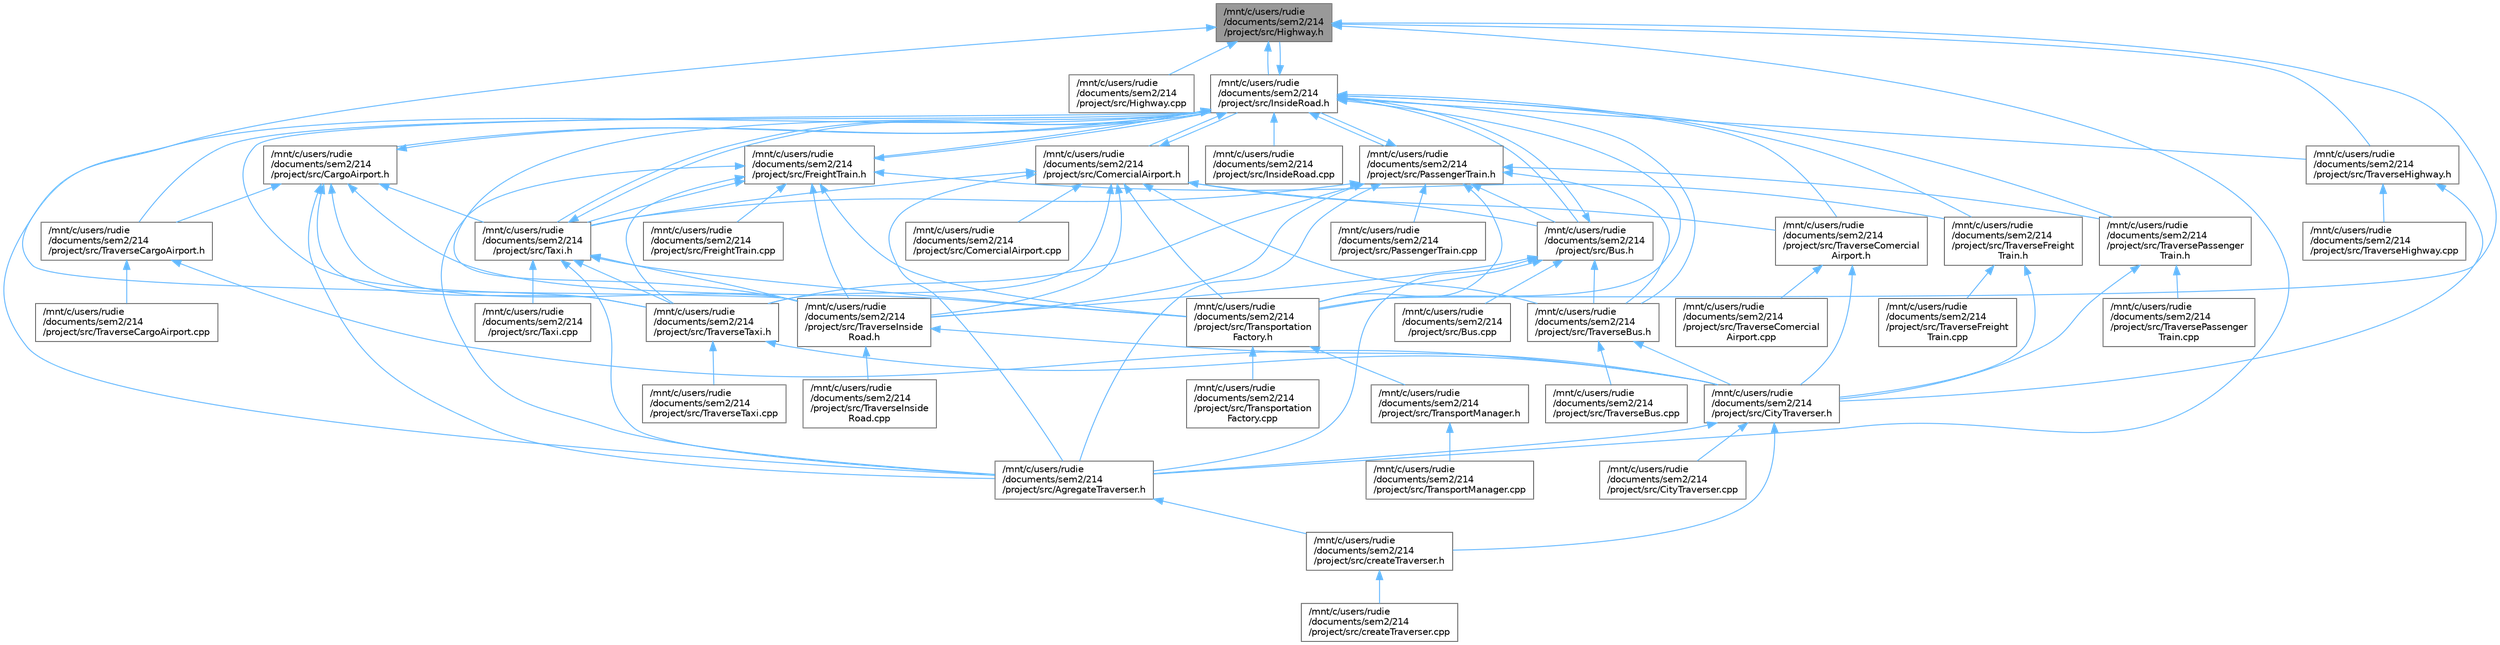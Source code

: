 digraph "/mnt/c/users/rudie/documents/sem2/214/project/src/Highway.h"
{
 // LATEX_PDF_SIZE
  bgcolor="transparent";
  edge [fontname=Helvetica,fontsize=10,labelfontname=Helvetica,labelfontsize=10];
  node [fontname=Helvetica,fontsize=10,shape=box,height=0.2,width=0.4];
  Node1 [id="Node000001",label="/mnt/c/users/rudie\l/documents/sem2/214\l/project/src/Highway.h",height=0.2,width=0.4,color="gray40", fillcolor="grey60", style="filled", fontcolor="black",tooltip="Header file for the Highway class."];
  Node1 -> Node2 [id="edge96_Node000001_Node000002",dir="back",color="steelblue1",style="solid",tooltip=" "];
  Node2 [id="Node000002",label="/mnt/c/users/rudie\l/documents/sem2/214\l/project/src/AgregateTraverser.h",height=0.2,width=0.4,color="grey40", fillcolor="white", style="filled",URL="$AgregateTraverser_8h.html",tooltip="Defines the AgregateTraverser class and its interface for creating CityTraverser objects."];
  Node2 -> Node3 [id="edge97_Node000002_Node000003",dir="back",color="steelblue1",style="solid",tooltip=" "];
  Node3 [id="Node000003",label="/mnt/c/users/rudie\l/documents/sem2/214\l/project/src/createTraverser.h",height=0.2,width=0.4,color="grey40", fillcolor="white", style="filled",URL="$createTraverser_8h.html",tooltip="Header file for the CreateTraverser class."];
  Node3 -> Node4 [id="edge98_Node000003_Node000004",dir="back",color="steelblue1",style="solid",tooltip=" "];
  Node4 [id="Node000004",label="/mnt/c/users/rudie\l/documents/sem2/214\l/project/src/createTraverser.cpp",height=0.2,width=0.4,color="grey40", fillcolor="white", style="filled",URL="$createTraverser_8cpp.html",tooltip="Implementation of the CreateTraverser class for creating CityTraverser objects."];
  Node1 -> Node5 [id="edge99_Node000001_Node000005",dir="back",color="steelblue1",style="solid",tooltip=" "];
  Node5 [id="Node000005",label="/mnt/c/users/rudie\l/documents/sem2/214\l/project/src/Highway.cpp",height=0.2,width=0.4,color="grey40", fillcolor="white", style="filled",URL="$Highway_8cpp.html",tooltip="Implementation of the Highway class."];
  Node1 -> Node6 [id="edge100_Node000001_Node000006",dir="back",color="steelblue1",style="solid",tooltip=" "];
  Node6 [id="Node000006",label="/mnt/c/users/rudie\l/documents/sem2/214\l/project/src/InsideRoad.h",height=0.2,width=0.4,color="grey40", fillcolor="white", style="filled",URL="$InsideRoad_8h.html",tooltip="Header file for the InsideRoad class."];
  Node6 -> Node2 [id="edge101_Node000006_Node000002",dir="back",color="steelblue1",style="solid",tooltip=" "];
  Node6 -> Node7 [id="edge102_Node000006_Node000007",dir="back",color="steelblue1",style="solid",tooltip=" "];
  Node7 [id="Node000007",label="/mnt/c/users/rudie\l/documents/sem2/214\l/project/src/Bus.h",height=0.2,width=0.4,color="grey40", fillcolor="white", style="filled",URL="$Bus_8h.html",tooltip="Header file for the Bus class."];
  Node7 -> Node2 [id="edge103_Node000007_Node000002",dir="back",color="steelblue1",style="solid",tooltip=" "];
  Node7 -> Node8 [id="edge104_Node000007_Node000008",dir="back",color="steelblue1",style="solid",tooltip=" "];
  Node8 [id="Node000008",label="/mnt/c/users/rudie\l/documents/sem2/214\l/project/src/Bus.cpp",height=0.2,width=0.4,color="grey40", fillcolor="white", style="filled",URL="$Bus_8cpp.html",tooltip="Implementation of the Bus class."];
  Node7 -> Node6 [id="edge105_Node000007_Node000006",dir="back",color="steelblue1",style="solid",tooltip=" "];
  Node7 -> Node9 [id="edge106_Node000007_Node000009",dir="back",color="steelblue1",style="solid",tooltip=" "];
  Node9 [id="Node000009",label="/mnt/c/users/rudie\l/documents/sem2/214\l/project/src/Transportation\lFactory.h",height=0.2,width=0.4,color="grey40", fillcolor="white", style="filled",URL="$TransportationFactory_8h.html",tooltip="Header file for the TransportationFactory class."];
  Node9 -> Node10 [id="edge107_Node000009_Node000010",dir="back",color="steelblue1",style="solid",tooltip=" "];
  Node10 [id="Node000010",label="/mnt/c/users/rudie\l/documents/sem2/214\l/project/src/TransportManager.h",height=0.2,width=0.4,color="grey40", fillcolor="white", style="filled",URL="$TransportManager_8h.html",tooltip="Header file for the TransportManager class."];
  Node10 -> Node11 [id="edge108_Node000010_Node000011",dir="back",color="steelblue1",style="solid",tooltip=" "];
  Node11 [id="Node000011",label="/mnt/c/users/rudie\l/documents/sem2/214\l/project/src/TransportManager.cpp",height=0.2,width=0.4,color="grey40", fillcolor="white", style="filled",URL="$TransportManager_8cpp.html",tooltip="Implementation of the TransportManager class."];
  Node9 -> Node12 [id="edge109_Node000009_Node000012",dir="back",color="steelblue1",style="solid",tooltip=" "];
  Node12 [id="Node000012",label="/mnt/c/users/rudie\l/documents/sem2/214\l/project/src/Transportation\lFactory.cpp",height=0.2,width=0.4,color="grey40", fillcolor="white", style="filled",URL="$TransportationFactory_8cpp.html",tooltip="Implementation of the TransportationFactory class."];
  Node7 -> Node13 [id="edge110_Node000007_Node000013",dir="back",color="steelblue1",style="solid",tooltip=" "];
  Node13 [id="Node000013",label="/mnt/c/users/rudie\l/documents/sem2/214\l/project/src/TraverseBus.h",height=0.2,width=0.4,color="grey40", fillcolor="white", style="filled",URL="$TraverseBus_8h.html",tooltip="Header file for the TraverseBus class."];
  Node13 -> Node14 [id="edge111_Node000013_Node000014",dir="back",color="steelblue1",style="solid",tooltip=" "];
  Node14 [id="Node000014",label="/mnt/c/users/rudie\l/documents/sem2/214\l/project/src/CityTraverser.h",height=0.2,width=0.4,color="grey40", fillcolor="white", style="filled",URL="$CityTraverser_8h.html",tooltip="Header file for the CityTraverser class, a concrete iterator for traversing transportation elements i..."];
  Node14 -> Node2 [id="edge112_Node000014_Node000002",dir="back",color="steelblue1",style="solid",tooltip=" "];
  Node14 -> Node15 [id="edge113_Node000014_Node000015",dir="back",color="steelblue1",style="solid",tooltip=" "];
  Node15 [id="Node000015",label="/mnt/c/users/rudie\l/documents/sem2/214\l/project/src/CityTraverser.cpp",height=0.2,width=0.4,color="grey40", fillcolor="white", style="filled",URL="$CityTraverser_8cpp.html",tooltip="Implementation of the CityTraverser class."];
  Node14 -> Node3 [id="edge114_Node000014_Node000003",dir="back",color="steelblue1",style="solid",tooltip=" "];
  Node13 -> Node16 [id="edge115_Node000013_Node000016",dir="back",color="steelblue1",style="solid",tooltip=" "];
  Node16 [id="Node000016",label="/mnt/c/users/rudie\l/documents/sem2/214\l/project/src/TraverseBus.cpp",height=0.2,width=0.4,color="grey40", fillcolor="white", style="filled",URL="$TraverseBus_8cpp.html",tooltip="Implementation of the TraverseBus class."];
  Node7 -> Node17 [id="edge116_Node000007_Node000017",dir="back",color="steelblue1",style="solid",tooltip=" "];
  Node17 [id="Node000017",label="/mnt/c/users/rudie\l/documents/sem2/214\l/project/src/TraverseInside\lRoad.h",height=0.2,width=0.4,color="grey40", fillcolor="white", style="filled",URL="$TraverseInsideRoad_8h.html",tooltip="Header file for the TraverseInsideRoad class."];
  Node17 -> Node14 [id="edge117_Node000017_Node000014",dir="back",color="steelblue1",style="solid",tooltip=" "];
  Node17 -> Node18 [id="edge118_Node000017_Node000018",dir="back",color="steelblue1",style="solid",tooltip=" "];
  Node18 [id="Node000018",label="/mnt/c/users/rudie\l/documents/sem2/214\l/project/src/TraverseInside\lRoad.cpp",height=0.2,width=0.4,color="grey40", fillcolor="white", style="filled",URL="$TraverseInsideRoad_8cpp.html",tooltip="Implementation of the TraverseInsideRoad class."];
  Node6 -> Node19 [id="edge119_Node000006_Node000019",dir="back",color="steelblue1",style="solid",tooltip=" "];
  Node19 [id="Node000019",label="/mnt/c/users/rudie\l/documents/sem2/214\l/project/src/CargoAirport.h",height=0.2,width=0.4,color="grey40", fillcolor="white", style="filled",URL="$CargoAirport_8h.html",tooltip="Header file for the CargoAirport class."];
  Node19 -> Node2 [id="edge120_Node000019_Node000002",dir="back",color="steelblue1",style="solid",tooltip=" "];
  Node19 -> Node6 [id="edge121_Node000019_Node000006",dir="back",color="steelblue1",style="solid",tooltip=" "];
  Node19 -> Node20 [id="edge122_Node000019_Node000020",dir="back",color="steelblue1",style="solid",tooltip=" "];
  Node20 [id="Node000020",label="/mnt/c/users/rudie\l/documents/sem2/214\l/project/src/Taxi.h",height=0.2,width=0.4,color="grey40", fillcolor="white", style="filled",URL="$Taxi_8h.html",tooltip="Header file for the Taxi class, which represents a taxi in a public transit system."];
  Node20 -> Node2 [id="edge123_Node000020_Node000002",dir="back",color="steelblue1",style="solid",tooltip=" "];
  Node20 -> Node6 [id="edge124_Node000020_Node000006",dir="back",color="steelblue1",style="solid",tooltip=" "];
  Node20 -> Node21 [id="edge125_Node000020_Node000021",dir="back",color="steelblue1",style="solid",tooltip=" "];
  Node21 [id="Node000021",label="/mnt/c/users/rudie\l/documents/sem2/214\l/project/src/Taxi.cpp",height=0.2,width=0.4,color="grey40", fillcolor="white", style="filled",URL="$Taxi_8cpp.html",tooltip="Implementation of the Taxi class."];
  Node20 -> Node9 [id="edge126_Node000020_Node000009",dir="back",color="steelblue1",style="solid",tooltip=" "];
  Node20 -> Node17 [id="edge127_Node000020_Node000017",dir="back",color="steelblue1",style="solid",tooltip=" "];
  Node20 -> Node22 [id="edge128_Node000020_Node000022",dir="back",color="steelblue1",style="solid",tooltip=" "];
  Node22 [id="Node000022",label="/mnt/c/users/rudie\l/documents/sem2/214\l/project/src/TraverseTaxi.h",height=0.2,width=0.4,color="grey40", fillcolor="white", style="filled",URL="$TraverseTaxi_8h.html",tooltip="Header file for the TraverseTaxi class."];
  Node22 -> Node14 [id="edge129_Node000022_Node000014",dir="back",color="steelblue1",style="solid",tooltip=" "];
  Node22 -> Node23 [id="edge130_Node000022_Node000023",dir="back",color="steelblue1",style="solid",tooltip=" "];
  Node23 [id="Node000023",label="/mnt/c/users/rudie\l/documents/sem2/214\l/project/src/TraverseTaxi.cpp",height=0.2,width=0.4,color="grey40", fillcolor="white", style="filled",URL="$TraverseTaxi_8cpp.html",tooltip="Implementation of the TraverseTaxi class."];
  Node19 -> Node9 [id="edge131_Node000019_Node000009",dir="back",color="steelblue1",style="solid",tooltip=" "];
  Node19 -> Node24 [id="edge132_Node000019_Node000024",dir="back",color="steelblue1",style="solid",tooltip=" "];
  Node24 [id="Node000024",label="/mnt/c/users/rudie\l/documents/sem2/214\l/project/src/TraverseCargoAirport.h",height=0.2,width=0.4,color="grey40", fillcolor="white", style="filled",URL="$TraverseCargoAirport_8h.html",tooltip="Header file for the TraverseCargoAirport class."];
  Node24 -> Node14 [id="edge133_Node000024_Node000014",dir="back",color="steelblue1",style="solid",tooltip=" "];
  Node24 -> Node25 [id="edge134_Node000024_Node000025",dir="back",color="steelblue1",style="solid",tooltip=" "];
  Node25 [id="Node000025",label="/mnt/c/users/rudie\l/documents/sem2/214\l/project/src/TraverseCargoAirport.cpp",height=0.2,width=0.4,color="grey40", fillcolor="white", style="filled",URL="$TraverseCargoAirport_8cpp.html",tooltip="Implementation of the TraverseCargoAirport class."];
  Node19 -> Node17 [id="edge135_Node000019_Node000017",dir="back",color="steelblue1",style="solid",tooltip=" "];
  Node19 -> Node22 [id="edge136_Node000019_Node000022",dir="back",color="steelblue1",style="solid",tooltip=" "];
  Node6 -> Node26 [id="edge137_Node000006_Node000026",dir="back",color="steelblue1",style="solid",tooltip=" "];
  Node26 [id="Node000026",label="/mnt/c/users/rudie\l/documents/sem2/214\l/project/src/ComercialAirport.h",height=0.2,width=0.4,color="grey40", fillcolor="white", style="filled",URL="$ComercialAirport_8h.html",tooltip="Defines the ComercialAirport class which inherits from the Airport class."];
  Node26 -> Node2 [id="edge138_Node000026_Node000002",dir="back",color="steelblue1",style="solid",tooltip=" "];
  Node26 -> Node7 [id="edge139_Node000026_Node000007",dir="back",color="steelblue1",style="solid",tooltip=" "];
  Node26 -> Node27 [id="edge140_Node000026_Node000027",dir="back",color="steelblue1",style="solid",tooltip=" "];
  Node27 [id="Node000027",label="/mnt/c/users/rudie\l/documents/sem2/214\l/project/src/ComercialAirport.cpp",height=0.2,width=0.4,color="grey40", fillcolor="white", style="filled",URL="$ComercialAirport_8cpp.html",tooltip="Implementation of the ComercialAirport class."];
  Node26 -> Node6 [id="edge141_Node000026_Node000006",dir="back",color="steelblue1",style="solid",tooltip=" "];
  Node26 -> Node20 [id="edge142_Node000026_Node000020",dir="back",color="steelblue1",style="solid",tooltip=" "];
  Node26 -> Node9 [id="edge143_Node000026_Node000009",dir="back",color="steelblue1",style="solid",tooltip=" "];
  Node26 -> Node13 [id="edge144_Node000026_Node000013",dir="back",color="steelblue1",style="solid",tooltip=" "];
  Node26 -> Node28 [id="edge145_Node000026_Node000028",dir="back",color="steelblue1",style="solid",tooltip=" "];
  Node28 [id="Node000028",label="/mnt/c/users/rudie\l/documents/sem2/214\l/project/src/TraverseComercial\lAirport.h",height=0.2,width=0.4,color="grey40", fillcolor="white", style="filled",URL="$TraverseComercialAirport_8h.html",tooltip="Header file for the TraverseComercialAirport class."];
  Node28 -> Node14 [id="edge146_Node000028_Node000014",dir="back",color="steelblue1",style="solid",tooltip=" "];
  Node28 -> Node29 [id="edge147_Node000028_Node000029",dir="back",color="steelblue1",style="solid",tooltip=" "];
  Node29 [id="Node000029",label="/mnt/c/users/rudie\l/documents/sem2/214\l/project/src/TraverseComercial\lAirport.cpp",height=0.2,width=0.4,color="grey40", fillcolor="white", style="filled",URL="$TraverseComercialAirport_8cpp.html",tooltip="Implementation of the TraverseComercialAirport class."];
  Node26 -> Node17 [id="edge148_Node000026_Node000017",dir="back",color="steelblue1",style="solid",tooltip=" "];
  Node26 -> Node22 [id="edge149_Node000026_Node000022",dir="back",color="steelblue1",style="solid",tooltip=" "];
  Node6 -> Node30 [id="edge150_Node000006_Node000030",dir="back",color="steelblue1",style="solid",tooltip=" "];
  Node30 [id="Node000030",label="/mnt/c/users/rudie\l/documents/sem2/214\l/project/src/FreightTrain.h",height=0.2,width=0.4,color="grey40", fillcolor="white", style="filled",URL="$FreightTrain_8h.html",tooltip="Header file for the FreightTrain class."];
  Node30 -> Node2 [id="edge151_Node000030_Node000002",dir="back",color="steelblue1",style="solid",tooltip=" "];
  Node30 -> Node31 [id="edge152_Node000030_Node000031",dir="back",color="steelblue1",style="solid",tooltip=" "];
  Node31 [id="Node000031",label="/mnt/c/users/rudie\l/documents/sem2/214\l/project/src/FreightTrain.cpp",height=0.2,width=0.4,color="grey40", fillcolor="white", style="filled",URL="$FreightTrain_8cpp.html",tooltip="Implementation of the FreightTrain class."];
  Node30 -> Node6 [id="edge153_Node000030_Node000006",dir="back",color="steelblue1",style="solid",tooltip=" "];
  Node30 -> Node20 [id="edge154_Node000030_Node000020",dir="back",color="steelblue1",style="solid",tooltip=" "];
  Node30 -> Node9 [id="edge155_Node000030_Node000009",dir="back",color="steelblue1",style="solid",tooltip=" "];
  Node30 -> Node32 [id="edge156_Node000030_Node000032",dir="back",color="steelblue1",style="solid",tooltip=" "];
  Node32 [id="Node000032",label="/mnt/c/users/rudie\l/documents/sem2/214\l/project/src/TraverseFreight\lTrain.h",height=0.2,width=0.4,color="grey40", fillcolor="white", style="filled",URL="$TraverseFreightTrain_8h.html",tooltip="Header file for the TraverseFreightTrain class."];
  Node32 -> Node14 [id="edge157_Node000032_Node000014",dir="back",color="steelblue1",style="solid",tooltip=" "];
  Node32 -> Node33 [id="edge158_Node000032_Node000033",dir="back",color="steelblue1",style="solid",tooltip=" "];
  Node33 [id="Node000033",label="/mnt/c/users/rudie\l/documents/sem2/214\l/project/src/TraverseFreight\lTrain.cpp",height=0.2,width=0.4,color="grey40", fillcolor="white", style="filled",URL="$TraverseFreightTrain_8cpp.html",tooltip="Implementation of the TraverseFreightTrain class."];
  Node30 -> Node17 [id="edge159_Node000030_Node000017",dir="back",color="steelblue1",style="solid",tooltip=" "];
  Node30 -> Node22 [id="edge160_Node000030_Node000022",dir="back",color="steelblue1",style="solid",tooltip=" "];
  Node6 -> Node1 [id="edge161_Node000006_Node000001",dir="back",color="steelblue1",style="solid",tooltip=" "];
  Node6 -> Node34 [id="edge162_Node000006_Node000034",dir="back",color="steelblue1",style="solid",tooltip=" "];
  Node34 [id="Node000034",label="/mnt/c/users/rudie\l/documents/sem2/214\l/project/src/InsideRoad.cpp",height=0.2,width=0.4,color="grey40", fillcolor="white", style="filled",URL="$InsideRoad_8cpp.html",tooltip="Implementation of the InsideRoad class."];
  Node6 -> Node35 [id="edge163_Node000006_Node000035",dir="back",color="steelblue1",style="solid",tooltip=" "];
  Node35 [id="Node000035",label="/mnt/c/users/rudie\l/documents/sem2/214\l/project/src/PassengerTrain.h",height=0.2,width=0.4,color="grey40", fillcolor="white", style="filled",URL="$PassengerTrain_8h.html",tooltip="Header file for the PassengerTrain class."];
  Node35 -> Node2 [id="edge164_Node000035_Node000002",dir="back",color="steelblue1",style="solid",tooltip=" "];
  Node35 -> Node7 [id="edge165_Node000035_Node000007",dir="back",color="steelblue1",style="solid",tooltip=" "];
  Node35 -> Node6 [id="edge166_Node000035_Node000006",dir="back",color="steelblue1",style="solid",tooltip=" "];
  Node35 -> Node36 [id="edge167_Node000035_Node000036",dir="back",color="steelblue1",style="solid",tooltip=" "];
  Node36 [id="Node000036",label="/mnt/c/users/rudie\l/documents/sem2/214\l/project/src/PassengerTrain.cpp",height=0.2,width=0.4,color="grey40", fillcolor="white", style="filled",URL="$PassengerTrain_8cpp.html",tooltip="Implementation of the PassengerTrain class."];
  Node35 -> Node20 [id="edge168_Node000035_Node000020",dir="back",color="steelblue1",style="solid",tooltip=" "];
  Node35 -> Node9 [id="edge169_Node000035_Node000009",dir="back",color="steelblue1",style="solid",tooltip=" "];
  Node35 -> Node13 [id="edge170_Node000035_Node000013",dir="back",color="steelblue1",style="solid",tooltip=" "];
  Node35 -> Node17 [id="edge171_Node000035_Node000017",dir="back",color="steelblue1",style="solid",tooltip=" "];
  Node35 -> Node37 [id="edge172_Node000035_Node000037",dir="back",color="steelblue1",style="solid",tooltip=" "];
  Node37 [id="Node000037",label="/mnt/c/users/rudie\l/documents/sem2/214\l/project/src/TraversePassenger\lTrain.h",height=0.2,width=0.4,color="grey40", fillcolor="white", style="filled",URL="$TraversePassengerTrain_8h.html",tooltip="Header file for the TraversePassengerTrain class."];
  Node37 -> Node14 [id="edge173_Node000037_Node000014",dir="back",color="steelblue1",style="solid",tooltip=" "];
  Node37 -> Node38 [id="edge174_Node000037_Node000038",dir="back",color="steelblue1",style="solid",tooltip=" "];
  Node38 [id="Node000038",label="/mnt/c/users/rudie\l/documents/sem2/214\l/project/src/TraversePassenger\lTrain.cpp",height=0.2,width=0.4,color="grey40", fillcolor="white", style="filled",URL="$TraversePassengerTrain_8cpp.html",tooltip="Implementation of the TraversePassengerTrain class."];
  Node35 -> Node22 [id="edge175_Node000035_Node000022",dir="back",color="steelblue1",style="solid",tooltip=" "];
  Node6 -> Node20 [id="edge176_Node000006_Node000020",dir="back",color="steelblue1",style="solid",tooltip=" "];
  Node6 -> Node9 [id="edge177_Node000006_Node000009",dir="back",color="steelblue1",style="solid",tooltip=" "];
  Node6 -> Node13 [id="edge178_Node000006_Node000013",dir="back",color="steelblue1",style="solid",tooltip=" "];
  Node6 -> Node24 [id="edge179_Node000006_Node000024",dir="back",color="steelblue1",style="solid",tooltip=" "];
  Node6 -> Node28 [id="edge180_Node000006_Node000028",dir="back",color="steelblue1",style="solid",tooltip=" "];
  Node6 -> Node32 [id="edge181_Node000006_Node000032",dir="back",color="steelblue1",style="solid",tooltip=" "];
  Node6 -> Node39 [id="edge182_Node000006_Node000039",dir="back",color="steelblue1",style="solid",tooltip=" "];
  Node39 [id="Node000039",label="/mnt/c/users/rudie\l/documents/sem2/214\l/project/src/TraverseHighway.h",height=0.2,width=0.4,color="grey40", fillcolor="white", style="filled",URL="$TraverseHighway_8h.html",tooltip="Header file for the TraverseHighway class."];
  Node39 -> Node14 [id="edge183_Node000039_Node000014",dir="back",color="steelblue1",style="solid",tooltip=" "];
  Node39 -> Node40 [id="edge184_Node000039_Node000040",dir="back",color="steelblue1",style="solid",tooltip=" "];
  Node40 [id="Node000040",label="/mnt/c/users/rudie\l/documents/sem2/214\l/project/src/TraverseHighway.cpp",height=0.2,width=0.4,color="grey40", fillcolor="white", style="filled",URL="$TraverseHighway_8cpp.html",tooltip="Implementation of the TraverseHighway class."];
  Node6 -> Node17 [id="edge185_Node000006_Node000017",dir="back",color="steelblue1",style="solid",tooltip=" "];
  Node6 -> Node37 [id="edge186_Node000006_Node000037",dir="back",color="steelblue1",style="solid",tooltip=" "];
  Node6 -> Node22 [id="edge187_Node000006_Node000022",dir="back",color="steelblue1",style="solid",tooltip=" "];
  Node1 -> Node9 [id="edge188_Node000001_Node000009",dir="back",color="steelblue1",style="solid",tooltip=" "];
  Node1 -> Node39 [id="edge189_Node000001_Node000039",dir="back",color="steelblue1",style="solid",tooltip=" "];
  Node1 -> Node17 [id="edge190_Node000001_Node000017",dir="back",color="steelblue1",style="solid",tooltip=" "];
}
